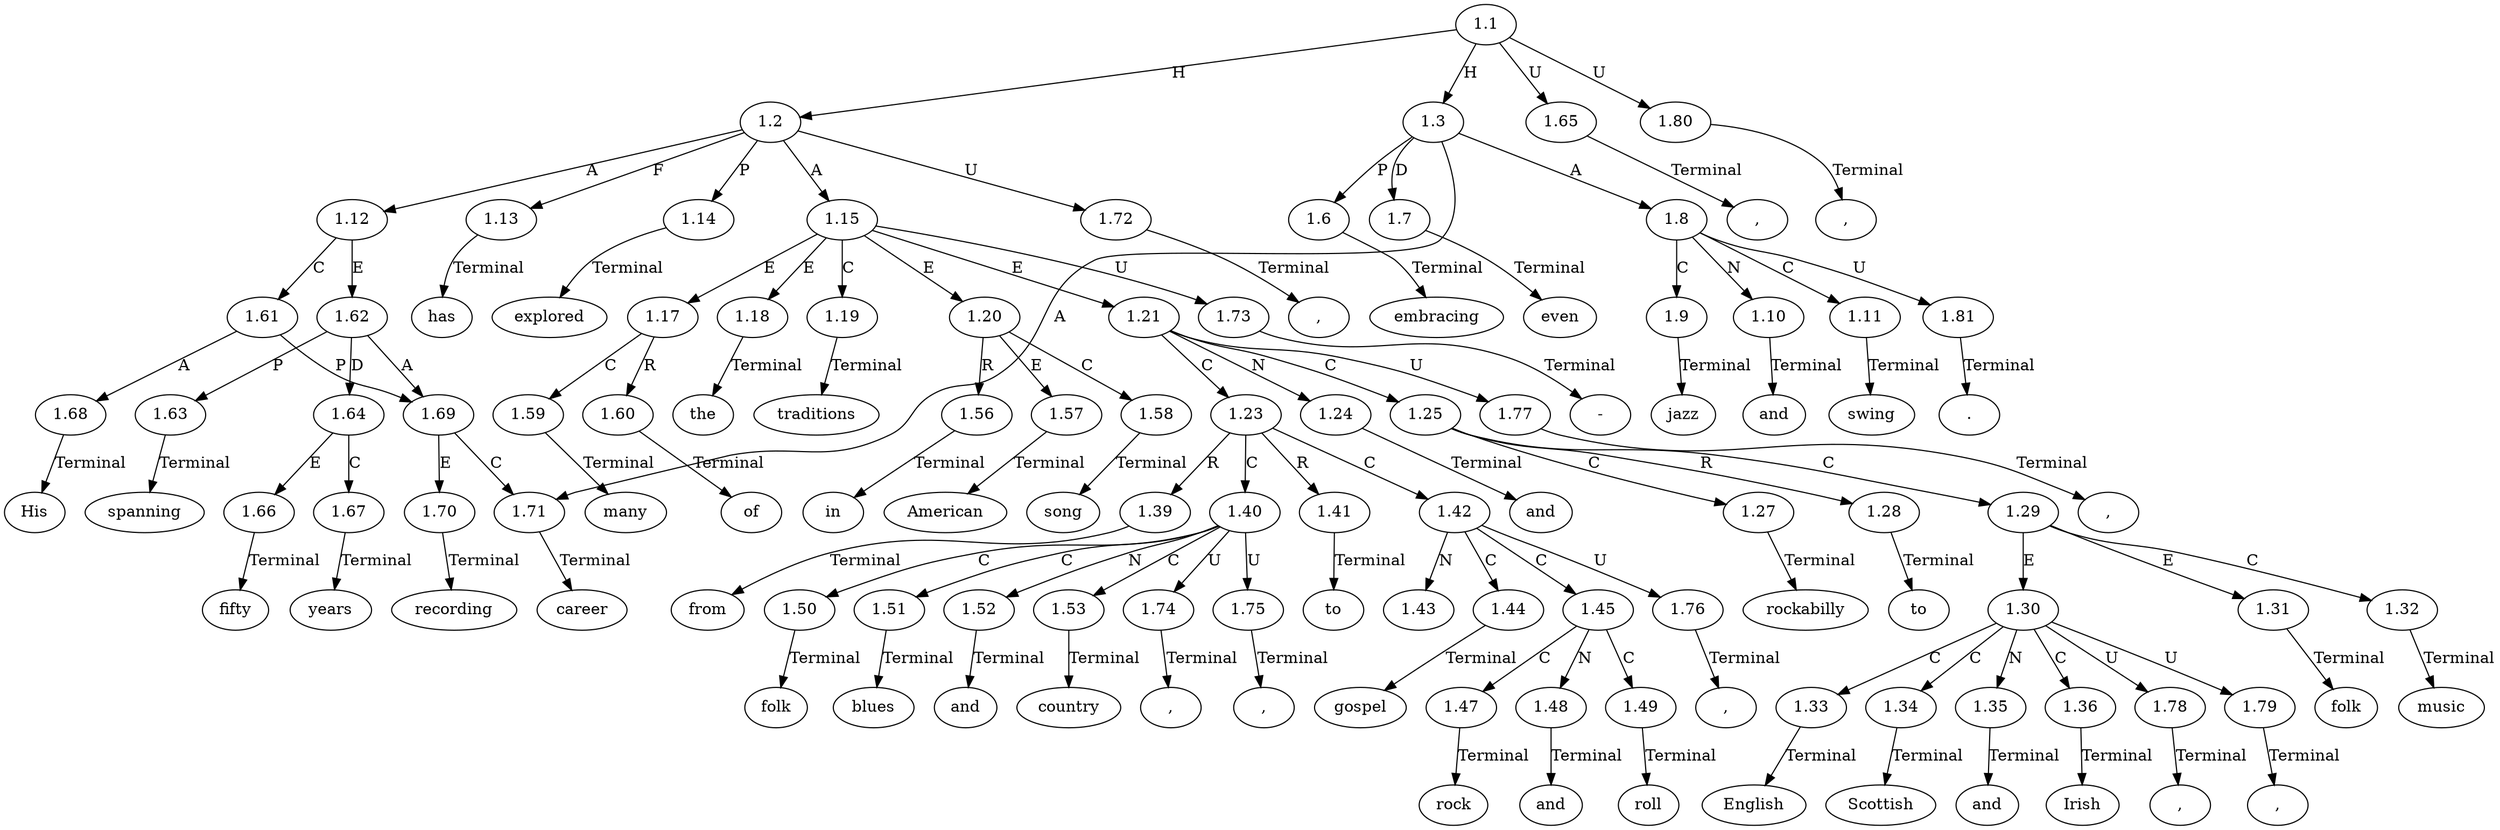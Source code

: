 // Graph
digraph {
	0.1 [label=His ordering=out]
	0.10 [label=explored ordering=out]
	0.11 [label=many ordering=out]
	0.12 [label=of ordering=out]
	0.13 [label=the ordering=out]
	0.14 [label=traditions ordering=out]
	0.15 [label=in ordering=out]
	0.16 [label=American ordering=out]
	0.17 [label=song ordering=out]
	0.18 [label="-" ordering=out]
	0.19 [label=from ordering=out]
	0.2 [label=recording ordering=out]
	0.20 [label=folk ordering=out]
	0.21 [label="," ordering=out]
	0.22 [label=blues ordering=out]
	0.23 [label="," ordering=out]
	0.24 [label=and ordering=out]
	0.25 [label=country ordering=out]
	0.26 [label=to ordering=out]
	0.27 [label=gospel ordering=out]
	0.28 [label="," ordering=out]
	0.29 [label=rock ordering=out]
	0.3 [label=career ordering=out]
	0.30 [label=and ordering=out]
	0.31 [label=roll ordering=out]
	0.32 [label="," ordering=out]
	0.33 [label=and ordering=out]
	0.34 [label=rockabilly ordering=out]
	0.35 [label=to ordering=out]
	0.36 [label=English ordering=out]
	0.37 [label="," ordering=out]
	0.38 [label=Scottish ordering=out]
	0.39 [label="," ordering=out]
	0.4 [label="," ordering=out]
	0.40 [label=and ordering=out]
	0.41 [label=Irish ordering=out]
	0.42 [label=folk ordering=out]
	0.43 [label=music ordering=out]
	0.44 [label="," ordering=out]
	0.45 [label=embracing ordering=out]
	0.46 [label=even ordering=out]
	0.47 [label=jazz ordering=out]
	0.48 [label=and ordering=out]
	0.49 [label=swing ordering=out]
	0.5 [label=spanning ordering=out]
	0.50 [label="." ordering=out]
	0.6 [label=fifty ordering=out]
	0.7 [label=years ordering=out]
	0.8 [label="," ordering=out]
	0.9 [label=has ordering=out]
	1.1 [label=1.1 ordering=out]
	1.2 [label=1.2 ordering=out]
	1.3 [label=1.3 ordering=out]
	1.6 [label=1.6 ordering=out]
	1.7 [label=1.7 ordering=out]
	1.8 [label=1.8 ordering=out]
	1.9 [label=1.9 ordering=out]
	1.10 [label=1.10 ordering=out]
	1.11 [label=1.11 ordering=out]
	1.12 [label=1.12 ordering=out]
	1.13 [label=1.13 ordering=out]
	1.14 [label=1.14 ordering=out]
	1.15 [label=1.15 ordering=out]
	1.17 [label=1.17 ordering=out]
	1.18 [label=1.18 ordering=out]
	1.19 [label=1.19 ordering=out]
	1.20 [label=1.20 ordering=out]
	1.21 [label=1.21 ordering=out]
	1.23 [label=1.23 ordering=out]
	1.24 [label=1.24 ordering=out]
	1.25 [label=1.25 ordering=out]
	1.27 [label=1.27 ordering=out]
	1.28 [label=1.28 ordering=out]
	1.29 [label=1.29 ordering=out]
	1.30 [label=1.30 ordering=out]
	1.31 [label=1.31 ordering=out]
	1.32 [label=1.32 ordering=out]
	1.33 [label=1.33 ordering=out]
	1.34 [label=1.34 ordering=out]
	1.35 [label=1.35 ordering=out]
	1.36 [label=1.36 ordering=out]
	1.39 [label=1.39 ordering=out]
	1.40 [label=1.40 ordering=out]
	1.41 [label=1.41 ordering=out]
	1.42 [label=1.42 ordering=out]
	1.43 [label=1.43 ordering=out]
	1.44 [label=1.44 ordering=out]
	1.45 [label=1.45 ordering=out]
	1.47 [label=1.47 ordering=out]
	1.48 [label=1.48 ordering=out]
	1.49 [label=1.49 ordering=out]
	1.50 [label=1.50 ordering=out]
	1.51 [label=1.51 ordering=out]
	1.52 [label=1.52 ordering=out]
	1.53 [label=1.53 ordering=out]
	1.56 [label=1.56 ordering=out]
	1.57 [label=1.57 ordering=out]
	1.58 [label=1.58 ordering=out]
	1.59 [label=1.59 ordering=out]
	1.60 [label=1.60 ordering=out]
	1.61 [label=1.61 ordering=out]
	1.62 [label=1.62 ordering=out]
	1.63 [label=1.63 ordering=out]
	1.64 [label=1.64 ordering=out]
	1.65 [label=1.65 ordering=out]
	1.66 [label=1.66 ordering=out]
	1.67 [label=1.67 ordering=out]
	1.68 [label=1.68 ordering=out]
	1.69 [label=1.69 ordering=out]
	1.70 [label=1.70 ordering=out]
	1.71 [label=1.71 ordering=out]
	1.72 [label=1.72 ordering=out]
	1.73 [label=1.73 ordering=out]
	1.74 [label=1.74 ordering=out]
	1.75 [label=1.75 ordering=out]
	1.76 [label=1.76 ordering=out]
	1.77 [label=1.77 ordering=out]
	1.78 [label=1.78 ordering=out]
	1.79 [label=1.79 ordering=out]
	1.80 [label=1.80 ordering=out]
	1.81 [label=1.81 ordering=out]
	1.1 -> 1.2 [label=H ordering=out]
	1.1 -> 1.3 [label=H ordering=out]
	1.1 -> 1.65 [label=U ordering=out]
	1.1 -> 1.80 [label=U ordering=out]
	1.2 -> 1.12 [label=A ordering=out]
	1.2 -> 1.13 [label=F ordering=out]
	1.2 -> 1.14 [label=P ordering=out]
	1.2 -> 1.15 [label=A ordering=out]
	1.2 -> 1.72 [label=U ordering=out]
	1.3 -> 1.6 [label=P ordering=out]
	1.3 -> 1.7 [label=D ordering=out]
	1.3 -> 1.8 [label=A ordering=out]
	1.3 -> 1.71 [label=A ordering=out]
	1.6 -> 0.45 [label=Terminal ordering=out]
	1.7 -> 0.46 [label=Terminal ordering=out]
	1.8 -> 1.9 [label=C ordering=out]
	1.8 -> 1.10 [label=N ordering=out]
	1.8 -> 1.11 [label=C ordering=out]
	1.8 -> 1.81 [label=U ordering=out]
	1.9 -> 0.47 [label=Terminal ordering=out]
	1.10 -> 0.48 [label=Terminal ordering=out]
	1.11 -> 0.49 [label=Terminal ordering=out]
	1.12 -> 1.61 [label=C ordering=out]
	1.12 -> 1.62 [label=E ordering=out]
	1.13 -> 0.9 [label=Terminal ordering=out]
	1.14 -> 0.10 [label=Terminal ordering=out]
	1.15 -> 1.17 [label=E ordering=out]
	1.15 -> 1.18 [label=E ordering=out]
	1.15 -> 1.19 [label=C ordering=out]
	1.15 -> 1.20 [label=E ordering=out]
	1.15 -> 1.21 [label=E ordering=out]
	1.15 -> 1.73 [label=U ordering=out]
	1.17 -> 1.59 [label=C ordering=out]
	1.17 -> 1.60 [label=R ordering=out]
	1.18 -> 0.13 [label=Terminal ordering=out]
	1.19 -> 0.14 [label=Terminal ordering=out]
	1.20 -> 1.56 [label=R ordering=out]
	1.20 -> 1.57 [label=E ordering=out]
	1.20 -> 1.58 [label=C ordering=out]
	1.21 -> 1.23 [label=C ordering=out]
	1.21 -> 1.24 [label=N ordering=out]
	1.21 -> 1.25 [label=C ordering=out]
	1.21 -> 1.77 [label=U ordering=out]
	1.23 -> 1.39 [label=R ordering=out]
	1.23 -> 1.40 [label=C ordering=out]
	1.23 -> 1.41 [label=R ordering=out]
	1.23 -> 1.42 [label=C ordering=out]
	1.24 -> 0.33 [label=Terminal ordering=out]
	1.25 -> 1.27 [label=C ordering=out]
	1.25 -> 1.28 [label=R ordering=out]
	1.25 -> 1.29 [label=C ordering=out]
	1.27 -> 0.34 [label=Terminal ordering=out]
	1.28 -> 0.35 [label=Terminal ordering=out]
	1.29 -> 1.30 [label=E ordering=out]
	1.29 -> 1.31 [label=E ordering=out]
	1.29 -> 1.32 [label=C ordering=out]
	1.30 -> 1.33 [label=C ordering=out]
	1.30 -> 1.34 [label=C ordering=out]
	1.30 -> 1.35 [label=N ordering=out]
	1.30 -> 1.36 [label=C ordering=out]
	1.30 -> 1.78 [label=U ordering=out]
	1.30 -> 1.79 [label=U ordering=out]
	1.31 -> 0.42 [label=Terminal ordering=out]
	1.32 -> 0.43 [label=Terminal ordering=out]
	1.33 -> 0.36 [label=Terminal ordering=out]
	1.34 -> 0.38 [label=Terminal ordering=out]
	1.35 -> 0.40 [label=Terminal ordering=out]
	1.36 -> 0.41 [label=Terminal ordering=out]
	1.39 -> 0.19 [label=Terminal ordering=out]
	1.40 -> 1.50 [label=C ordering=out]
	1.40 -> 1.51 [label=C ordering=out]
	1.40 -> 1.52 [label=N ordering=out]
	1.40 -> 1.53 [label=C ordering=out]
	1.40 -> 1.74 [label=U ordering=out]
	1.40 -> 1.75 [label=U ordering=out]
	1.41 -> 0.26 [label=Terminal ordering=out]
	1.42 -> 1.43 [label=N ordering=out]
	1.42 -> 1.44 [label=C ordering=out]
	1.42 -> 1.45 [label=C ordering=out]
	1.42 -> 1.76 [label=U ordering=out]
	1.44 -> 0.27 [label=Terminal ordering=out]
	1.45 -> 1.47 [label=C ordering=out]
	1.45 -> 1.48 [label=N ordering=out]
	1.45 -> 1.49 [label=C ordering=out]
	1.47 -> 0.29 [label=Terminal ordering=out]
	1.48 -> 0.30 [label=Terminal ordering=out]
	1.49 -> 0.31 [label=Terminal ordering=out]
	1.50 -> 0.20 [label=Terminal ordering=out]
	1.51 -> 0.22 [label=Terminal ordering=out]
	1.52 -> 0.24 [label=Terminal ordering=out]
	1.53 -> 0.25 [label=Terminal ordering=out]
	1.56 -> 0.15 [label=Terminal ordering=out]
	1.57 -> 0.16 [label=Terminal ordering=out]
	1.58 -> 0.17 [label=Terminal ordering=out]
	1.59 -> 0.11 [label=Terminal ordering=out]
	1.60 -> 0.12 [label=Terminal ordering=out]
	1.61 -> 1.68 [label=A ordering=out]
	1.61 -> 1.69 [label=P ordering=out]
	1.62 -> 1.63 [label=P ordering=out]
	1.62 -> 1.64 [label=D ordering=out]
	1.62 -> 1.69 [label=A ordering=out]
	1.63 -> 0.5 [label=Terminal ordering=out]
	1.64 -> 1.66 [label=E ordering=out]
	1.64 -> 1.67 [label=C ordering=out]
	1.65 -> 0.4 [label=Terminal ordering=out]
	1.66 -> 0.6 [label=Terminal ordering=out]
	1.67 -> 0.7 [label=Terminal ordering=out]
	1.68 -> 0.1 [label=Terminal ordering=out]
	1.69 -> 1.70 [label=E ordering=out]
	1.69 -> 1.71 [label=C ordering=out]
	1.70 -> 0.2 [label=Terminal ordering=out]
	1.71 -> 0.3 [label=Terminal ordering=out]
	1.72 -> 0.8 [label=Terminal ordering=out]
	1.73 -> 0.18 [label=Terminal ordering=out]
	1.74 -> 0.21 [label=Terminal ordering=out]
	1.75 -> 0.23 [label=Terminal ordering=out]
	1.76 -> 0.28 [label=Terminal ordering=out]
	1.77 -> 0.32 [label=Terminal ordering=out]
	1.78 -> 0.37 [label=Terminal ordering=out]
	1.79 -> 0.39 [label=Terminal ordering=out]
	1.80 -> 0.44 [label=Terminal ordering=out]
	1.81 -> 0.50 [label=Terminal ordering=out]
}
